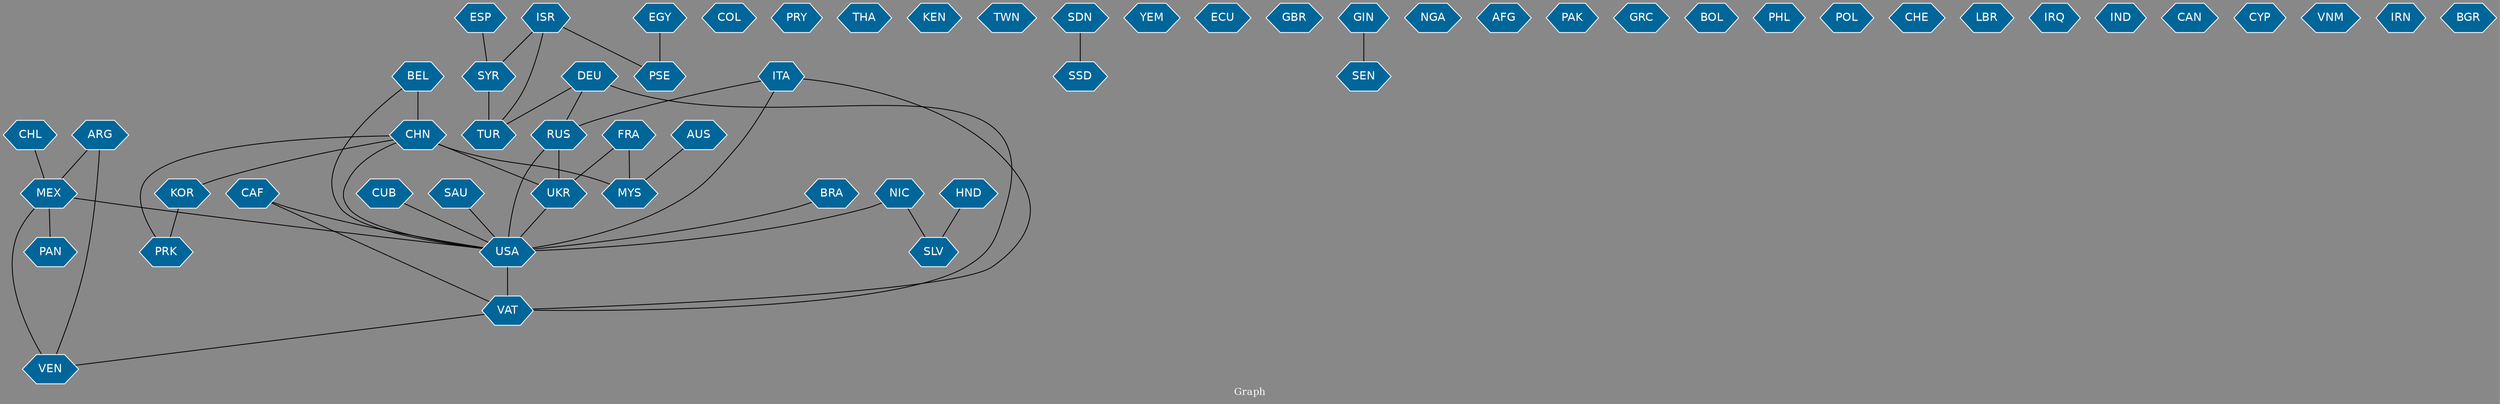 // Countries together in item graph
graph {
	graph [bgcolor="#888888" fontcolor=white fontsize=12 label="Graph" outputorder=edgesfirst overlap=prism]
	node [color=white fillcolor="#006699" fontcolor=white fontname=Helvetica shape=hexagon style=filled]
	edge [arrowhead=open color=black fontcolor=white fontname=Courier fontsize=12]
		MYS [label=MYS]
		CHN [label=CHN]
		USA [label=USA]
		FRA [label=FRA]
		MEX [label=MEX]
		PAN [label=PAN]
		UKR [label=UKR]
		VEN [label=VEN]
		PRK [label=PRK]
		COL [label=COL]
		PRY [label=PRY]
		RUS [label=RUS]
		TUR [label=TUR]
		BRA [label=BRA]
		CHL [label=CHL]
		ESP [label=ESP]
		VAT [label=VAT]
		BEL [label=BEL]
		CAF [label=CAF]
		ARG [label=ARG]
		ITA [label=ITA]
		SYR [label=SYR]
		AUS [label=AUS]
		EGY [label=EGY]
		THA [label=THA]
		NIC [label=NIC]
		CUB [label=CUB]
		ISR [label=ISR]
		PSE [label=PSE]
		KEN [label=KEN]
		TWN [label=TWN]
		SSD [label=SSD]
		SDN [label=SDN]
		YEM [label=YEM]
		SLV [label=SLV]
		HND [label=HND]
		ECU [label=ECU]
		GBR [label=GBR]
		DEU [label=DEU]
		GIN [label=GIN]
		NGA [label=NGA]
		AFG [label=AFG]
		KOR [label=KOR]
		PAK [label=PAK]
		GRC [label=GRC]
		BOL [label=BOL]
		PHL [label=PHL]
		POL [label=POL]
		SAU [label=SAU]
		CHE [label=CHE]
		LBR [label=LBR]
		IRQ [label=IRQ]
		IND [label=IND]
		CAN [label=CAN]
		CYP [label=CYP]
		SEN [label=SEN]
		VNM [label=VNM]
		IRN [label=IRN]
		BGR [label=BGR]
			KOR -- PRK [weight=1]
			ISR -- PSE [weight=1]
			SYR -- TUR [weight=5]
			DEU -- RUS [weight=1]
			ESP -- SYR [weight=1]
			CHN -- USA [weight=3]
			ITA -- RUS [weight=1]
			DEU -- VAT [weight=1]
			ISR -- SYR [weight=1]
			MEX -- VEN [weight=2]
			EGY -- PSE [weight=1]
			CHN -- KOR [weight=1]
			HND -- SLV [weight=1]
			MEX -- PAN [weight=1]
			BEL -- USA [weight=1]
			ISR -- TUR [weight=1]
			CAF -- VAT [weight=1]
			NIC -- USA [weight=1]
			VAT -- VEN [weight=1]
			BRA -- USA [weight=1]
			MEX -- USA [weight=3]
			ITA -- VAT [weight=2]
			ARG -- MEX [weight=1]
			RUS -- USA [weight=8]
			CHN -- UKR [weight=1]
			UKR -- USA [weight=3]
			RUS -- UKR [weight=23]
			ITA -- USA [weight=4]
			CHN -- PRK [weight=1]
			CUB -- USA [weight=1]
			USA -- VAT [weight=12]
			SDN -- SSD [weight=1]
			BEL -- CHN [weight=2]
			CAF -- USA [weight=1]
			CHN -- MYS [weight=6]
			DEU -- TUR [weight=1]
			GIN -- SEN [weight=1]
			FRA -- MYS [weight=1]
			NIC -- SLV [weight=1]
			FRA -- UKR [weight=1]
			CHL -- MEX [weight=1]
			SAU -- USA [weight=2]
			ARG -- VEN [weight=1]
			AUS -- MYS [weight=1]
}